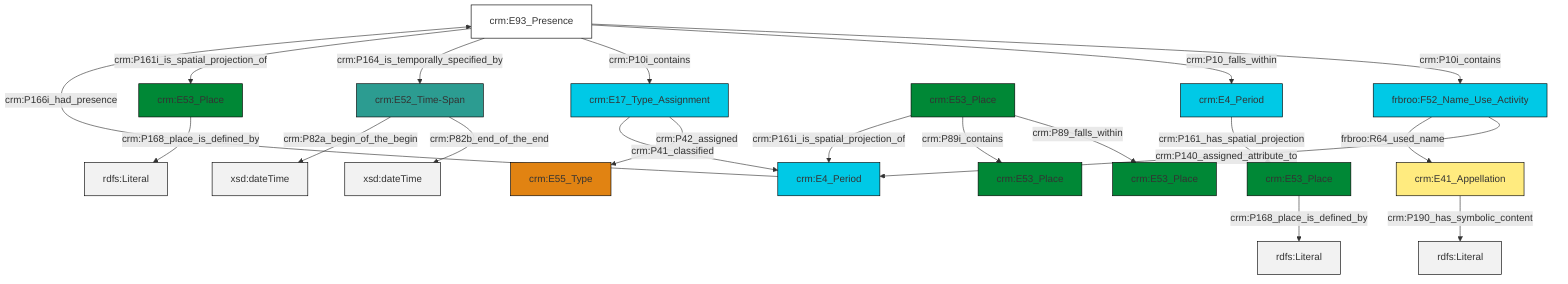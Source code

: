 graph TD
classDef Literal fill:#f2f2f2,stroke:#000000;
classDef CRM_Entity fill:#FFFFFF,stroke:#000000;
classDef Temporal_Entity fill:#00C9E6, stroke:#000000;
classDef Type fill:#E18312, stroke:#000000;
classDef Time-Span fill:#2C9C91, stroke:#000000;
classDef Appellation fill:#FFEB7F, stroke:#000000;
classDef Place fill:#008836, stroke:#000000;
classDef Persistent_Item fill:#B266B2, stroke:#000000;
classDef Conceptual_Object fill:#FFD700, stroke:#000000;
classDef Physical_Thing fill:#D2B48C, stroke:#000000;
classDef Actor fill:#f58aad, stroke:#000000;
classDef PC_Classes fill:#4ce600, stroke:#000000;
classDef Multi fill:#cccccc,stroke:#000000;

0["crm:E53_Place"]:::Place -->|crm:P168_place_is_defined_by| 1[rdfs:Literal]:::Literal
2["crm:E52_Time-Span"]:::Time-Span -->|crm:P82b_end_of_the_end| 3[xsd:dateTime]:::Literal
6["crm:E93_Presence"]:::CRM_Entity -->|crm:P10i_contains| 7["frbroo:F52_Name_Use_Activity"]:::Temporal_Entity
8["crm:E53_Place"]:::Place -->|crm:P168_place_is_defined_by| 9[rdfs:Literal]:::Literal
13["crm:E53_Place"]:::Place -->|crm:P89_falls_within| 15["crm:E53_Place"]:::Place
6["crm:E93_Presence"]:::CRM_Entity -->|crm:P10_falls_within| 4["crm:E4_Period"]:::Temporal_Entity
13["crm:E53_Place"]:::Place -->|crm:P89i_contains| 16["crm:E53_Place"]:::Place
17["crm:E17_Type_Assignment"]:::Temporal_Entity -->|crm:P42_assigned| 10["crm:E55_Type"]:::Type
17["crm:E17_Type_Assignment"]:::Temporal_Entity -->|crm:P41_classified| 20["crm:E4_Period"]:::Temporal_Entity
6["crm:E93_Presence"]:::CRM_Entity -->|crm:P10i_contains| 17["crm:E17_Type_Assignment"]:::Temporal_Entity
6["crm:E93_Presence"]:::CRM_Entity -->|crm:P164_is_temporally_specified_by| 2["crm:E52_Time-Span"]:::Time-Span
7["frbroo:F52_Name_Use_Activity"]:::Temporal_Entity -->|crm:P140_assigned_attribute_to| 20["crm:E4_Period"]:::Temporal_Entity
7["frbroo:F52_Name_Use_Activity"]:::Temporal_Entity -->|frbroo:R64_used_name| 23["crm:E41_Appellation"]:::Appellation
23["crm:E41_Appellation"]:::Appellation -->|crm:P190_has_symbolic_content| 24[rdfs:Literal]:::Literal
20["crm:E4_Period"]:::Temporal_Entity -->|crm:P166i_had_presence| 6["crm:E93_Presence"]:::CRM_Entity
6["crm:E93_Presence"]:::CRM_Entity -->|crm:P161i_is_spatial_projection_of| 0["crm:E53_Place"]:::Place
2["crm:E52_Time-Span"]:::Time-Span -->|crm:P82a_begin_of_the_begin| 27[xsd:dateTime]:::Literal
13["crm:E53_Place"]:::Place -->|crm:P161i_is_spatial_projection_of| 20["crm:E4_Period"]:::Temporal_Entity
4["crm:E4_Period"]:::Temporal_Entity -->|crm:P161_has_spatial_projection| 8["crm:E53_Place"]:::Place